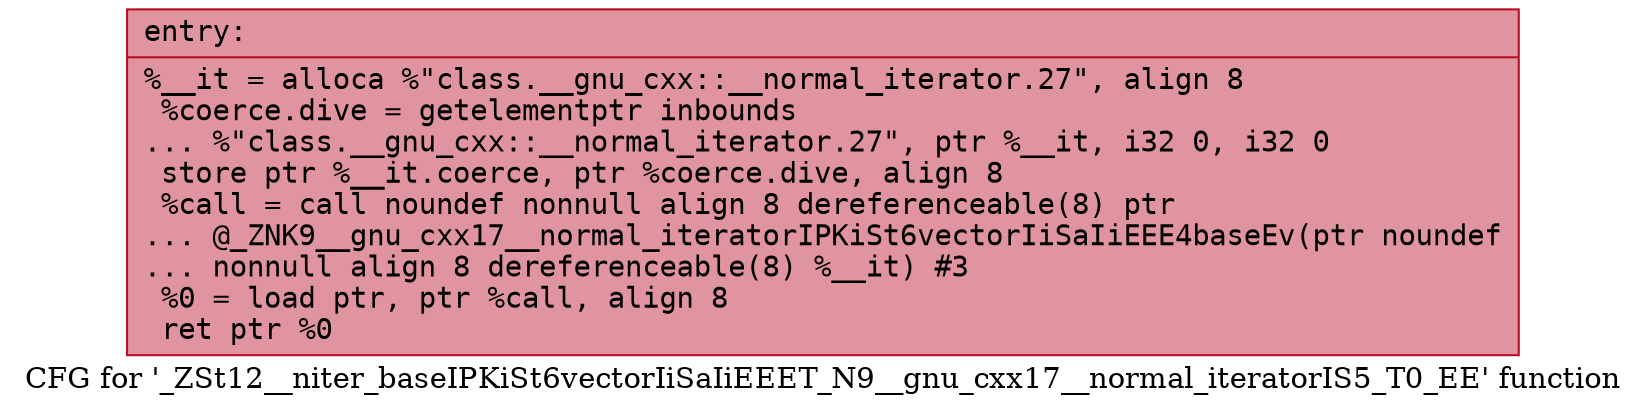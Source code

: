 digraph "CFG for '_ZSt12__niter_baseIPKiSt6vectorIiSaIiEEET_N9__gnu_cxx17__normal_iteratorIS5_T0_EE' function" {
	label="CFG for '_ZSt12__niter_baseIPKiSt6vectorIiSaIiEEET_N9__gnu_cxx17__normal_iteratorIS5_T0_EE' function";

	Node0x56307d77db70 [shape=record,color="#b70d28ff", style=filled, fillcolor="#b70d2870" fontname="Courier",label="{entry:\l|  %__it = alloca %\"class.__gnu_cxx::__normal_iterator.27\", align 8\l  %coerce.dive = getelementptr inbounds\l... %\"class.__gnu_cxx::__normal_iterator.27\", ptr %__it, i32 0, i32 0\l  store ptr %__it.coerce, ptr %coerce.dive, align 8\l  %call = call noundef nonnull align 8 dereferenceable(8) ptr\l... @_ZNK9__gnu_cxx17__normal_iteratorIPKiSt6vectorIiSaIiEEE4baseEv(ptr noundef\l... nonnull align 8 dereferenceable(8) %__it) #3\l  %0 = load ptr, ptr %call, align 8\l  ret ptr %0\l}"];
}

